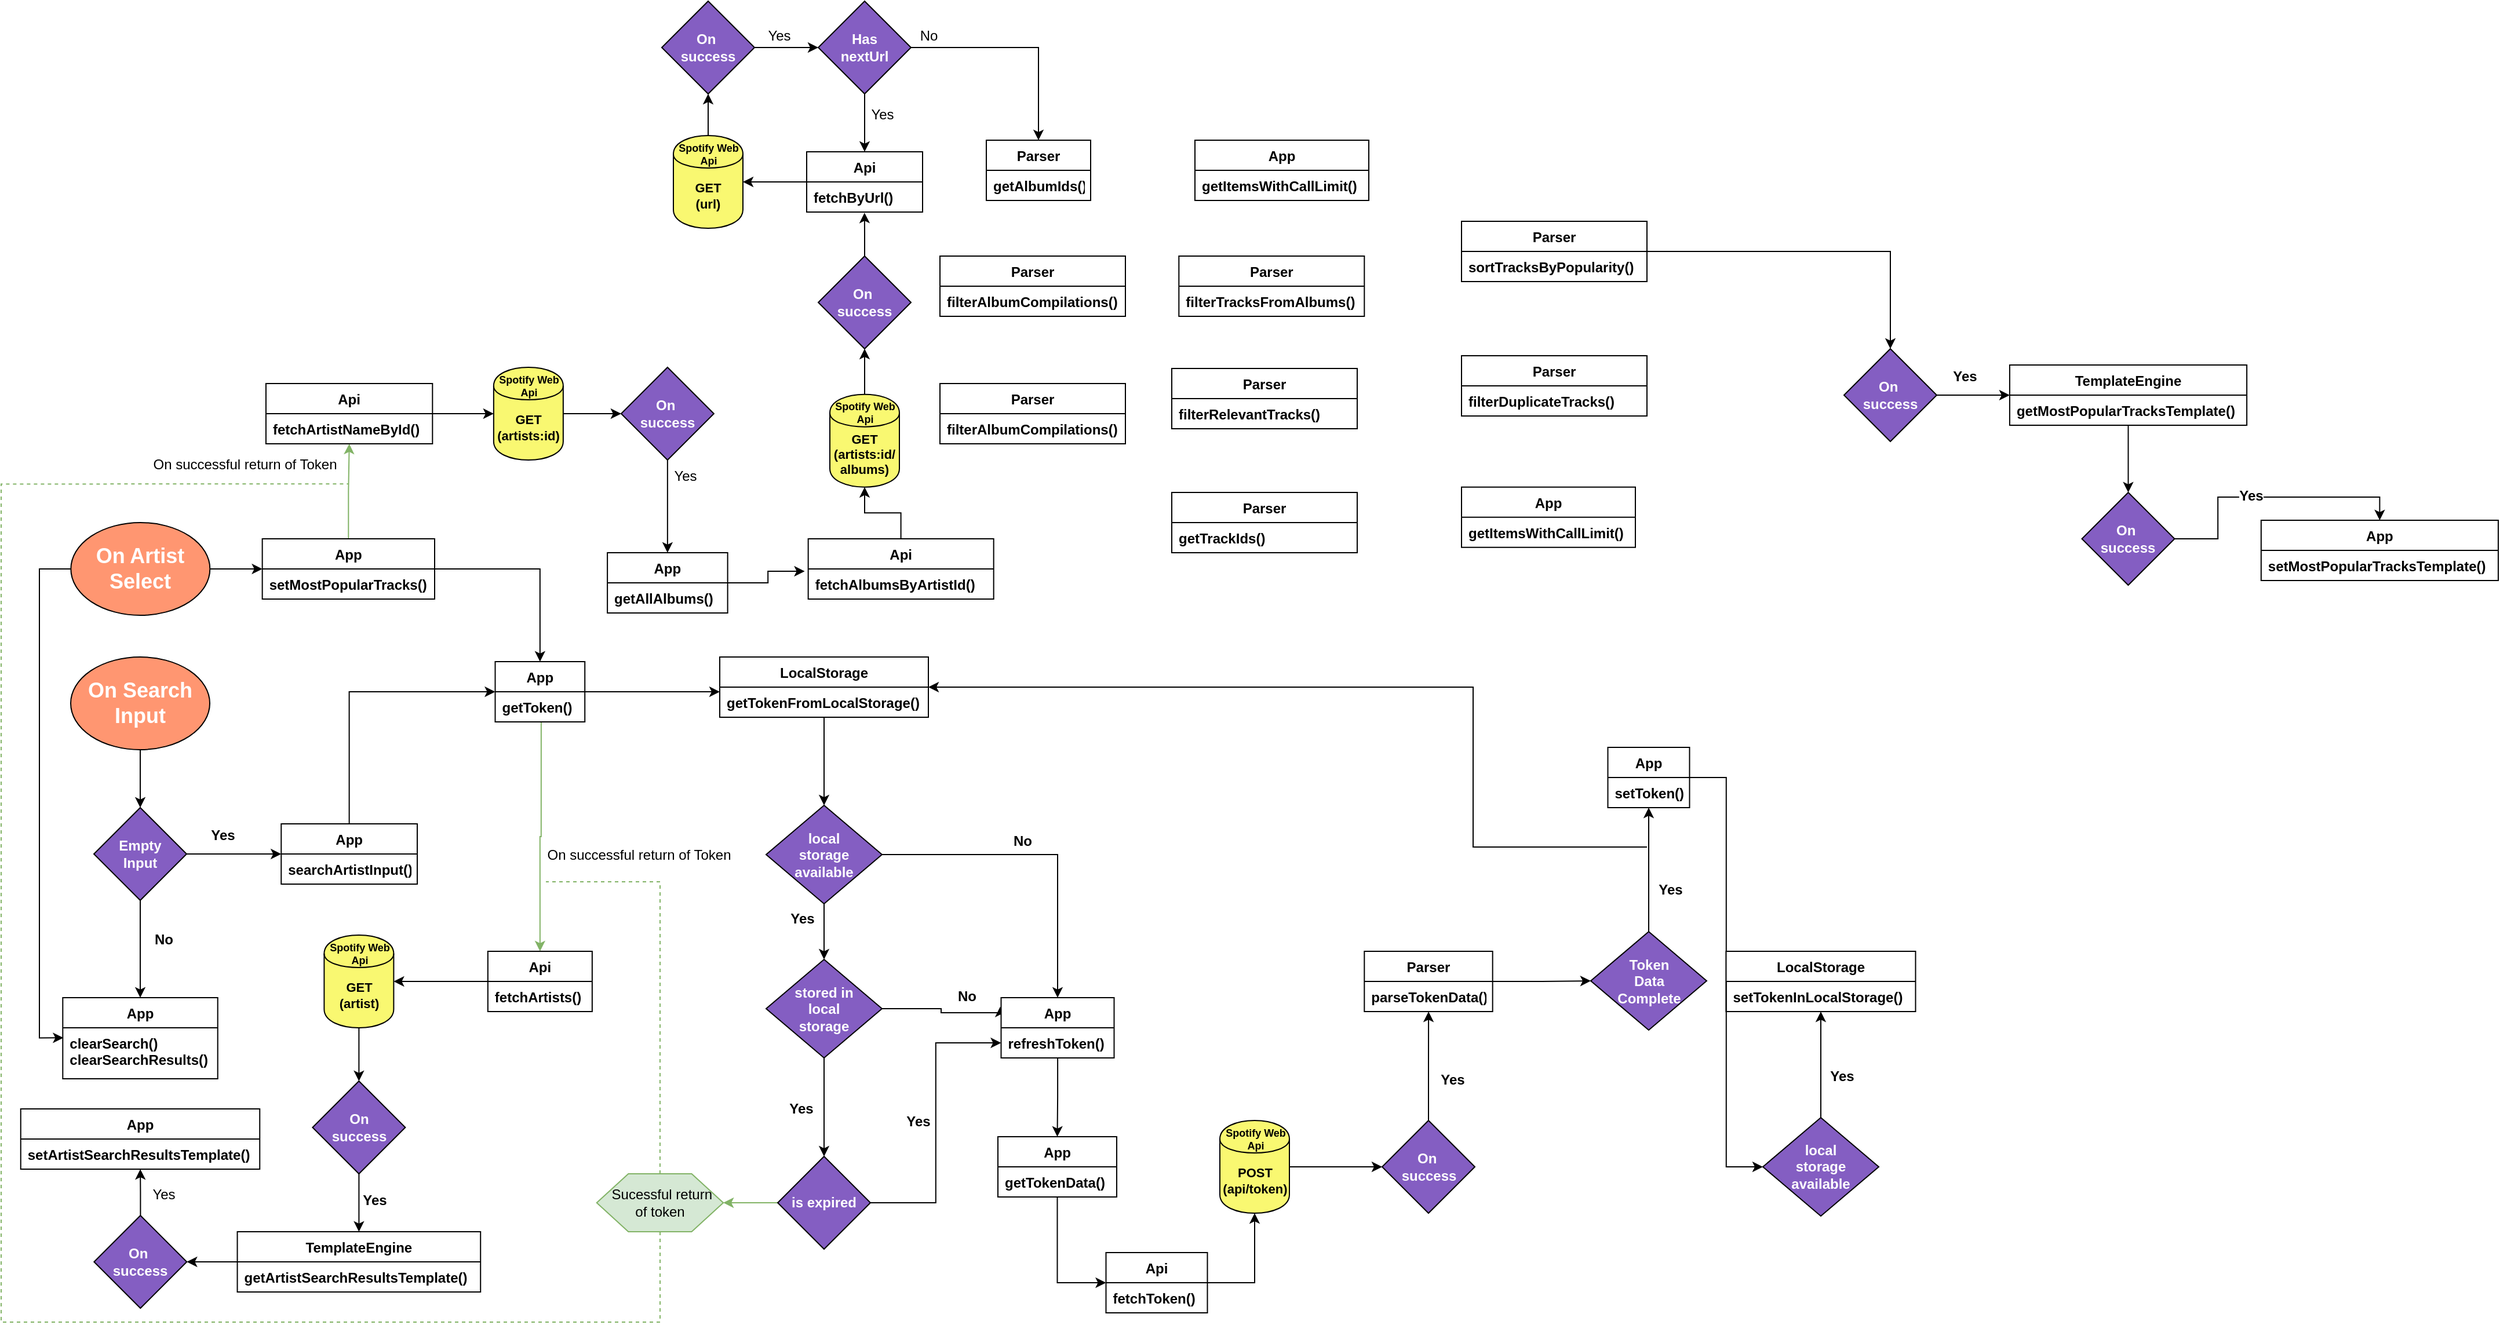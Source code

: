 <mxfile version="12.6.5" type="device"><diagram id="mv6KclyyqDFG-0ZnosBd" name="Page-1"><mxGraphModel dx="2562" dy="1694" grid="1" gridSize="10" guides="1" tooltips="1" connect="1" arrows="1" fold="1" page="1" pageScale="1" pageWidth="827" pageHeight="1169" math="0" shadow="0"><root><mxCell id="0"/><mxCell id="1" parent="0"/><mxCell id="2S54WZpM6YjUS_v5H6aU-25" style="edgeStyle=orthogonalEdgeStyle;rounded=0;orthogonalLoop=1;jettySize=auto;html=1;entryX=0.5;entryY=0;entryDx=0;entryDy=0;fontStyle=1" parent="1" source="2S54WZpM6YjUS_v5H6aU-4" target="2S54WZpM6YjUS_v5H6aU-6" edge="1"><mxGeometry relative="1" as="geometry"/></mxCell><mxCell id="_yx0vwJv1QH_WG4Sqojk-32" style="edgeStyle=orthogonalEdgeStyle;rounded=0;orthogonalLoop=1;jettySize=auto;html=1;startArrow=classic;startFill=1;endArrow=none;endFill=0;" edge="1" parent="1" source="2S54WZpM6YjUS_v5H6aU-4"><mxGeometry relative="1" as="geometry"><mxPoint x="230" y="310" as="targetPoint"/><Array as="points"><mxPoint x="80" y="172"/><mxPoint x="80" y="310"/><mxPoint x="230" y="310"/></Array></mxGeometry></mxCell><mxCell id="2S54WZpM6YjUS_v5H6aU-4" value="LocalStorage" style="swimlane;fontStyle=1;align=center;verticalAlign=top;childLayout=stackLayout;horizontal=1;startSize=26;horizontalStack=0;resizeParent=1;resizeParentMax=0;resizeLast=0;collapsible=1;marginBottom=0;" parent="1" vertex="1"><mxGeometry x="-570" y="146" width="180" height="52" as="geometry"/></mxCell><mxCell id="2S54WZpM6YjUS_v5H6aU-5" value="getTokenFromLocalStorage()" style="text;strokeColor=none;fillColor=none;align=left;verticalAlign=top;spacingLeft=4;spacingRight=4;overflow=hidden;rotatable=0;points=[[0,0.5],[1,0.5]];portConstraint=eastwest;fontStyle=1" parent="2S54WZpM6YjUS_v5H6aU-4" vertex="1"><mxGeometry y="26" width="180" height="26" as="geometry"/></mxCell><mxCell id="2S54WZpM6YjUS_v5H6aU-16" style="edgeStyle=orthogonalEdgeStyle;rounded=0;orthogonalLoop=1;jettySize=auto;html=1;entryX=0.5;entryY=0;entryDx=0;entryDy=0;exitX=1;exitY=0.5;exitDx=0;exitDy=0;fontStyle=1" parent="1" source="2S54WZpM6YjUS_v5H6aU-6" target="2S54WZpM6YjUS_v5H6aU-14" edge="1"><mxGeometry relative="1" as="geometry"/></mxCell><mxCell id="2S54WZpM6YjUS_v5H6aU-17" value="No" style="text;html=1;align=center;verticalAlign=middle;resizable=0;points=[];labelBackgroundColor=#ffffff;fontStyle=1" parent="2S54WZpM6YjUS_v5H6aU-16" vertex="1" connectable="0"><mxGeometry x="-0.201" y="1" relative="1" as="geometry"><mxPoint x="10.51" y="-10.53" as="offset"/></mxGeometry></mxCell><mxCell id="2S54WZpM6YjUS_v5H6aU-18" style="edgeStyle=orthogonalEdgeStyle;rounded=0;orthogonalLoop=1;jettySize=auto;html=1;entryX=0.5;entryY=0;entryDx=0;entryDy=0;fontStyle=1" parent="1" source="2S54WZpM6YjUS_v5H6aU-6" target="2S54WZpM6YjUS_v5H6aU-7" edge="1"><mxGeometry relative="1" as="geometry"/></mxCell><mxCell id="2S54WZpM6YjUS_v5H6aU-19" value="Yes" style="text;html=1;align=center;verticalAlign=middle;resizable=0;points=[];labelBackgroundColor=#ffffff;fontStyle=1" parent="2S54WZpM6YjUS_v5H6aU-18" vertex="1" connectable="0"><mxGeometry x="0.246" y="-1" relative="1" as="geometry"><mxPoint x="-18.33" y="-17" as="offset"/></mxGeometry></mxCell><mxCell id="2S54WZpM6YjUS_v5H6aU-6" value="local &lt;br&gt;storage &lt;br&gt;available" style="rhombus;whiteSpace=wrap;html=1;fillColor=#845EC2;fontColor=#FFFFFF;fontStyle=1" parent="1" vertex="1"><mxGeometry x="-530" y="274" width="100" height="85" as="geometry"/></mxCell><mxCell id="2S54WZpM6YjUS_v5H6aU-13" style="edgeStyle=orthogonalEdgeStyle;rounded=0;orthogonalLoop=1;jettySize=auto;html=1;entryX=0.5;entryY=0;entryDx=0;entryDy=0;fontStyle=1" parent="1" source="2S54WZpM6YjUS_v5H6aU-7" target="2S54WZpM6YjUS_v5H6aU-11" edge="1"><mxGeometry relative="1" as="geometry"/></mxCell><mxCell id="2S54WZpM6YjUS_v5H6aU-20" value="Yes" style="text;html=1;align=center;verticalAlign=middle;resizable=0;points=[];labelBackgroundColor=#ffffff;fontStyle=1" parent="2S54WZpM6YjUS_v5H6aU-13" vertex="1" connectable="0"><mxGeometry x="0.204" relative="1" as="geometry"><mxPoint x="-20" y="-7.5" as="offset"/></mxGeometry></mxCell><mxCell id="2S54WZpM6YjUS_v5H6aU-21" style="edgeStyle=orthogonalEdgeStyle;rounded=0;orthogonalLoop=1;jettySize=auto;html=1;exitX=1;exitY=0.5;exitDx=0;exitDy=0;entryX=-0.008;entryY=0.148;entryDx=0;entryDy=0;fontStyle=1;entryPerimeter=0;" parent="1" source="2S54WZpM6YjUS_v5H6aU-7" target="2S54WZpM6YjUS_v5H6aU-14" edge="1"><mxGeometry relative="1" as="geometry"><Array as="points"><mxPoint x="-379" y="450"/><mxPoint x="-379" y="453"/><mxPoint x="-328" y="453"/></Array></mxGeometry></mxCell><mxCell id="2S54WZpM6YjUS_v5H6aU-22" value="No" style="text;html=1;align=center;verticalAlign=middle;resizable=0;points=[];labelBackgroundColor=#ffffff;fontStyle=1" parent="2S54WZpM6YjUS_v5H6aU-21" vertex="1" connectable="0"><mxGeometry x="0.172" y="1" relative="1" as="geometry"><mxPoint x="11.5" y="-13" as="offset"/></mxGeometry></mxCell><mxCell id="2S54WZpM6YjUS_v5H6aU-7" value="stored in&lt;br&gt;local&lt;br&gt;storage" style="rhombus;whiteSpace=wrap;html=1;fillColor=#845EC2;fontColor=#FFFFFF;fontStyle=1" parent="1" vertex="1"><mxGeometry x="-530" y="407" width="100" height="85" as="geometry"/></mxCell><mxCell id="2S54WZpM6YjUS_v5H6aU-23" style="edgeStyle=orthogonalEdgeStyle;rounded=0;orthogonalLoop=1;jettySize=auto;html=1;entryX=0;entryY=0.5;entryDx=0;entryDy=0;exitX=1;exitY=0.5;exitDx=0;exitDy=0;fontStyle=1" parent="1" source="2S54WZpM6YjUS_v5H6aU-11" target="2S54WZpM6YjUS_v5H6aU-15" edge="1"><mxGeometry relative="1" as="geometry"/></mxCell><mxCell id="2S54WZpM6YjUS_v5H6aU-24" value="Yes" style="text;html=1;align=center;verticalAlign=middle;resizable=0;points=[];labelBackgroundColor=#ffffff;fontStyle=1" parent="2S54WZpM6YjUS_v5H6aU-23" vertex="1" connectable="0"><mxGeometry x="-0.097" y="-2" relative="1" as="geometry"><mxPoint x="-18" y="-13.24" as="offset"/></mxGeometry></mxCell><mxCell id="_yx0vwJv1QH_WG4Sqojk-9" style="edgeStyle=orthogonalEdgeStyle;rounded=0;orthogonalLoop=1;jettySize=auto;html=1;entryX=1;entryY=0.5;entryDx=0;entryDy=0;fillColor=#d5e8d4;strokeColor=#82b366;" edge="1" parent="1" source="2S54WZpM6YjUS_v5H6aU-11" target="_yx0vwJv1QH_WG4Sqojk-8"><mxGeometry relative="1" as="geometry"/></mxCell><mxCell id="2S54WZpM6YjUS_v5H6aU-11" value="is expired" style="rhombus;whiteSpace=wrap;html=1;fillColor=#845EC2;fontColor=#FFFFFF;fontStyle=1" parent="1" vertex="1"><mxGeometry x="-520" y="577" width="80" height="80" as="geometry"/></mxCell><mxCell id="2S54WZpM6YjUS_v5H6aU-28" style="edgeStyle=orthogonalEdgeStyle;rounded=0;orthogonalLoop=1;jettySize=auto;html=1;entryX=0.5;entryY=0;entryDx=0;entryDy=0;fontStyle=1" parent="1" source="2S54WZpM6YjUS_v5H6aU-14" target="2S54WZpM6YjUS_v5H6aU-26" edge="1"><mxGeometry relative="1" as="geometry"/></mxCell><mxCell id="2S54WZpM6YjUS_v5H6aU-14" value="App" style="swimlane;fontStyle=1;align=center;verticalAlign=top;childLayout=stackLayout;horizontal=1;startSize=26;horizontalStack=0;resizeParent=1;resizeParentMax=0;resizeLast=0;collapsible=1;marginBottom=0;" parent="1" vertex="1"><mxGeometry x="-327.25" y="440" width="97.5" height="52" as="geometry"/></mxCell><mxCell id="2S54WZpM6YjUS_v5H6aU-15" value="refreshToken()" style="text;strokeColor=none;fillColor=none;align=left;verticalAlign=top;spacingLeft=4;spacingRight=4;overflow=hidden;rotatable=0;points=[[0,0.5],[1,0.5]];portConstraint=eastwest;fontStyle=1" parent="2S54WZpM6YjUS_v5H6aU-14" vertex="1"><mxGeometry y="26" width="97.5" height="26" as="geometry"/></mxCell><mxCell id="_yx0vwJv1QH_WG4Sqojk-12" style="edgeStyle=orthogonalEdgeStyle;rounded=0;orthogonalLoop=1;jettySize=auto;html=1;entryX=0;entryY=0.5;entryDx=0;entryDy=0;" edge="1" parent="1" source="2S54WZpM6YjUS_v5H6aU-26" target="_yx0vwJv1QH_WG4Sqojk-10"><mxGeometry relative="1" as="geometry"/></mxCell><mxCell id="2S54WZpM6YjUS_v5H6aU-26" value="App" style="swimlane;fontStyle=1;align=center;verticalAlign=top;childLayout=stackLayout;horizontal=1;startSize=26;horizontalStack=0;resizeParent=1;resizeParentMax=0;resizeLast=0;collapsible=1;marginBottom=0;" parent="1" vertex="1"><mxGeometry x="-330" y="560" width="102.5" height="52" as="geometry"/></mxCell><mxCell id="2S54WZpM6YjUS_v5H6aU-27" value="getTokenData()" style="text;strokeColor=none;fillColor=none;align=left;verticalAlign=top;spacingLeft=4;spacingRight=4;overflow=hidden;rotatable=0;points=[[0,0.5],[1,0.5]];portConstraint=eastwest;fontStyle=1" parent="2S54WZpM6YjUS_v5H6aU-26" vertex="1"><mxGeometry y="26" width="102.5" height="26" as="geometry"/></mxCell><mxCell id="2S54WZpM6YjUS_v5H6aU-32" style="edgeStyle=orthogonalEdgeStyle;rounded=0;orthogonalLoop=1;jettySize=auto;html=1;entryX=0;entryY=0.5;entryDx=0;entryDy=0;fontStyle=1" parent="1" source="2S54WZpM6YjUS_v5H6aU-29" target="2S54WZpM6YjUS_v5H6aU-31" edge="1"><mxGeometry relative="1" as="geometry"/></mxCell><mxCell id="2S54WZpM6YjUS_v5H6aU-29" value="&lt;font style=&quot;font-size: 11px;&quot;&gt;&lt;font style=&quot;line-height: 90%; font-size: 11px;&quot;&gt;&lt;font style=&quot;font-size: 11px;&quot;&gt;POST (api/&lt;/font&gt;&lt;/font&gt;&lt;font style=&quot;line-height: 90%; font-size: 11px;&quot;&gt;token&lt;/font&gt;&lt;/font&gt;&lt;font style=&quot;line-height: 90%; font-size: 11px;&quot;&gt;&lt;font style=&quot;font-size: 11px;&quot;&gt;)&lt;/font&gt;&lt;br style=&quot;font-size: 11px;&quot;&gt;&lt;/font&gt;" style="shape=cylinder;whiteSpace=wrap;html=1;boundedLbl=1;backgroundOutline=1;verticalAlign=middle;spacing=2;fillColor=#F9F871;fontStyle=1;fontSize=11;" parent="1" vertex="1"><mxGeometry x="-138.5" y="546" width="60" height="80" as="geometry"/></mxCell><mxCell id="2S54WZpM6YjUS_v5H6aU-35" style="edgeStyle=orthogonalEdgeStyle;rounded=0;orthogonalLoop=1;jettySize=auto;html=1;fontStyle=1" parent="1" source="2S54WZpM6YjUS_v5H6aU-31" target="2S54WZpM6YjUS_v5H6aU-33" edge="1"><mxGeometry relative="1" as="geometry"/></mxCell><mxCell id="2S54WZpM6YjUS_v5H6aU-41" value="Yes" style="text;html=1;align=center;verticalAlign=middle;resizable=0;points=[];labelBackgroundColor=#ffffff;fontStyle=1" parent="2S54WZpM6YjUS_v5H6aU-35" vertex="1" connectable="0"><mxGeometry x="0.001" y="-13" relative="1" as="geometry"><mxPoint x="6.92" y="11.42" as="offset"/></mxGeometry></mxCell><mxCell id="2S54WZpM6YjUS_v5H6aU-31" value="On&amp;nbsp;&lt;br&gt;success" style="rhombus;whiteSpace=wrap;html=1;fillColor=#845EC2;fontColor=#FFFFFF;fontStyle=1" parent="1" vertex="1"><mxGeometry x="1.5" y="546" width="80" height="80" as="geometry"/></mxCell><mxCell id="2S54WZpM6YjUS_v5H6aU-40" style="edgeStyle=orthogonalEdgeStyle;rounded=0;orthogonalLoop=1;jettySize=auto;html=1;entryX=0;entryY=0.5;entryDx=0;entryDy=0;fontStyle=1" parent="1" source="2S54WZpM6YjUS_v5H6aU-33" target="2S54WZpM6YjUS_v5H6aU-39" edge="1"><mxGeometry relative="1" as="geometry"/></mxCell><mxCell id="2S54WZpM6YjUS_v5H6aU-33" value="Parser" style="swimlane;fontStyle=1;align=center;verticalAlign=top;childLayout=stackLayout;horizontal=1;startSize=26;horizontalStack=0;resizeParent=1;resizeParentMax=0;resizeLast=0;collapsible=1;marginBottom=0;" parent="1" vertex="1"><mxGeometry x="-13.84" y="400" width="110.67" height="52" as="geometry"/></mxCell><mxCell id="2S54WZpM6YjUS_v5H6aU-34" value="parseTokenData()" style="text;strokeColor=none;fillColor=none;align=left;verticalAlign=top;spacingLeft=4;spacingRight=4;overflow=hidden;rotatable=0;points=[[0,0.5],[1,0.5]];portConstraint=eastwest;fontStyle=1" parent="2S54WZpM6YjUS_v5H6aU-33" vertex="1"><mxGeometry y="26" width="110.67" height="26" as="geometry"/></mxCell><mxCell id="2S54WZpM6YjUS_v5H6aU-44" style="edgeStyle=orthogonalEdgeStyle;rounded=0;orthogonalLoop=1;jettySize=auto;html=1;entryX=0.5;entryY=1;entryDx=0;entryDy=0;fontStyle=1;" parent="1" source="2S54WZpM6YjUS_v5H6aU-39" target="2S54WZpM6YjUS_v5H6aU-42" edge="1"><mxGeometry relative="1" as="geometry"/></mxCell><mxCell id="2S54WZpM6YjUS_v5H6aU-46" value="Yes" style="text;html=1;align=center;verticalAlign=middle;resizable=0;points=[];labelBackgroundColor=#ffffff;fontStyle=1" parent="2S54WZpM6YjUS_v5H6aU-44" vertex="1" connectable="0"><mxGeometry x="0.18" y="2" relative="1" as="geometry"><mxPoint x="20.5" y="26.33" as="offset"/></mxGeometry></mxCell><mxCell id="2S54WZpM6YjUS_v5H6aU-39" value="Token&lt;br&gt;Data&lt;br&gt;Complete" style="rhombus;whiteSpace=wrap;html=1;fillColor=#845EC2;fontColor=#FFFFFF;fontStyle=1" parent="1" vertex="1"><mxGeometry x="181.5" y="383" width="100" height="85" as="geometry"/></mxCell><mxCell id="_yx0vwJv1QH_WG4Sqojk-21" style="edgeStyle=orthogonalEdgeStyle;rounded=0;orthogonalLoop=1;jettySize=auto;html=1;entryX=0;entryY=0.5;entryDx=0;entryDy=0;" edge="1" parent="1" source="2S54WZpM6YjUS_v5H6aU-42" target="_yx0vwJv1QH_WG4Sqojk-20"><mxGeometry relative="1" as="geometry"/></mxCell><mxCell id="2S54WZpM6YjUS_v5H6aU-42" value="App" style="swimlane;fontStyle=1;align=center;verticalAlign=top;childLayout=stackLayout;horizontal=1;startSize=26;horizontalStack=0;resizeParent=1;resizeParentMax=0;resizeLast=0;collapsible=1;marginBottom=0;" parent="1" vertex="1"><mxGeometry x="196.25" y="224" width="70.5" height="52" as="geometry"/></mxCell><mxCell id="2S54WZpM6YjUS_v5H6aU-43" value="setToken()" style="text;strokeColor=none;fillColor=none;align=left;verticalAlign=top;spacingLeft=4;spacingRight=4;overflow=hidden;rotatable=0;points=[[0,0.5],[1,0.5]];portConstraint=eastwest;fontStyle=1" parent="2S54WZpM6YjUS_v5H6aU-42" vertex="1"><mxGeometry y="26" width="70.5" height="26" as="geometry"/></mxCell><mxCell id="2S54WZpM6YjUS_v5H6aU-67" style="edgeStyle=orthogonalEdgeStyle;rounded=0;orthogonalLoop=1;jettySize=auto;html=1;entryX=0.5;entryY=0;entryDx=0;entryDy=0;fontStyle=1" parent="1" source="2S54WZpM6YjUS_v5H6aU-47" target="2S54WZpM6YjUS_v5H6aU-48" edge="1"><mxGeometry relative="1" as="geometry"/></mxCell><mxCell id="2S54WZpM6YjUS_v5H6aU-47" value="On Search Input" style="ellipse;whiteSpace=wrap;html=1;fillColor=#FF9671;fontColor=#FFFFFF;fontStyle=1;fontSize=18;" parent="1" vertex="1"><mxGeometry x="-1130" y="146" width="120" height="80" as="geometry"/></mxCell><mxCell id="2S54WZpM6YjUS_v5H6aU-59" style="edgeStyle=orthogonalEdgeStyle;rounded=0;orthogonalLoop=1;jettySize=auto;html=1;fontStyle=1" parent="1" source="2S54WZpM6YjUS_v5H6aU-48" target="2S54WZpM6YjUS_v5H6aU-49" edge="1"><mxGeometry relative="1" as="geometry"/></mxCell><mxCell id="2S54WZpM6YjUS_v5H6aU-60" value="Yes" style="text;html=1;align=center;verticalAlign=middle;resizable=0;points=[];labelBackgroundColor=#ffffff;fontStyle=1" parent="2S54WZpM6YjUS_v5H6aU-59" vertex="1" connectable="0"><mxGeometry x="-0.248" y="-1" relative="1" as="geometry"><mxPoint y="-17" as="offset"/></mxGeometry></mxCell><mxCell id="2S54WZpM6YjUS_v5H6aU-63" style="edgeStyle=orthogonalEdgeStyle;rounded=0;orthogonalLoop=1;jettySize=auto;html=1;entryX=0.5;entryY=0;entryDx=0;entryDy=0;strokeWidth=1;fontStyle=1" parent="1" source="2S54WZpM6YjUS_v5H6aU-48" target="2S54WZpM6YjUS_v5H6aU-61" edge="1"><mxGeometry relative="1" as="geometry"/></mxCell><mxCell id="2S54WZpM6YjUS_v5H6aU-65" value="No" style="text;html=1;align=center;verticalAlign=middle;resizable=0;points=[];labelBackgroundColor=#ffffff;rotation=0;fontStyle=1" parent="2S54WZpM6YjUS_v5H6aU-63" vertex="1" connectable="0"><mxGeometry x="-0.23" y="-1" relative="1" as="geometry"><mxPoint x="20.99" y="1.43" as="offset"/></mxGeometry></mxCell><mxCell id="2S54WZpM6YjUS_v5H6aU-48" value="Empty&lt;br&gt;Input" style="rhombus;whiteSpace=wrap;html=1;fillColor=#845EC2;fontColor=#FFFFFF;fontStyle=1" parent="1" vertex="1"><mxGeometry x="-1110" y="276" width="80" height="80" as="geometry"/></mxCell><mxCell id="2S54WZpM6YjUS_v5H6aU-68" style="edgeStyle=orthogonalEdgeStyle;rounded=0;orthogonalLoop=1;jettySize=auto;html=1;entryX=0;entryY=0.5;entryDx=0;entryDy=0;fontStyle=1;exitX=0.5;exitY=0;exitDx=0;exitDy=0;" parent="1" source="2S54WZpM6YjUS_v5H6aU-49" target="_yx0vwJv1QH_WG4Sqojk-1" edge="1"><mxGeometry relative="1" as="geometry"><mxPoint x="-889.99" y="226.0" as="targetPoint"/></mxGeometry></mxCell><mxCell id="2S54WZpM6YjUS_v5H6aU-49" value="App" style="swimlane;fontStyle=1;align=center;verticalAlign=top;childLayout=stackLayout;horizontal=1;startSize=26;horizontalStack=0;resizeParent=1;resizeParentMax=0;resizeLast=0;collapsible=1;marginBottom=0;" parent="1" vertex="1"><mxGeometry x="-948.37" y="290" width="117.37" height="52" as="geometry"/></mxCell><mxCell id="2S54WZpM6YjUS_v5H6aU-50" value="searchArtistInput()" style="text;strokeColor=none;fillColor=none;align=left;verticalAlign=top;spacingLeft=4;spacingRight=4;overflow=hidden;rotatable=0;points=[[0,0.5],[1,0.5]];portConstraint=eastwest;fontStyle=1" parent="2S54WZpM6YjUS_v5H6aU-49" vertex="1"><mxGeometry y="26" width="117.37" height="26" as="geometry"/></mxCell><mxCell id="2S54WZpM6YjUS_v5H6aU-61" value="App" style="swimlane;fontStyle=1;align=center;verticalAlign=top;childLayout=stackLayout;horizontal=1;startSize=26;horizontalStack=0;resizeParent=1;resizeParentMax=0;resizeLast=0;collapsible=1;marginBottom=0;" parent="1" vertex="1"><mxGeometry x="-1136.84" y="440" width="133.69" height="70" as="geometry"/></mxCell><mxCell id="2S54WZpM6YjUS_v5H6aU-62" value="clearSearch()&#10;clearSearchResults()" style="text;strokeColor=none;fillColor=none;align=left;verticalAlign=top;spacingLeft=4;spacingRight=4;overflow=hidden;rotatable=0;points=[[0,0.5],[1,0.5]];portConstraint=eastwest;fontStyle=1" parent="2S54WZpM6YjUS_v5H6aU-61" vertex="1"><mxGeometry y="26" width="133.69" height="44" as="geometry"/></mxCell><mxCell id="2S54WZpM6YjUS_v5H6aU-88" style="edgeStyle=orthogonalEdgeStyle;rounded=0;orthogonalLoop=1;jettySize=auto;html=1;fontStyle=1" parent="1" source="2S54WZpM6YjUS_v5H6aU-69" target="2S54WZpM6YjUS_v5H6aU-85" edge="1"><mxGeometry relative="1" as="geometry"/></mxCell><mxCell id="_yx0vwJv1QH_WG4Sqojk-46" style="edgeStyle=orthogonalEdgeStyle;rounded=0;orthogonalLoop=1;jettySize=auto;html=1;entryX=0.004;entryY=0.197;entryDx=0;entryDy=0;entryPerimeter=0;startArrow=none;startFill=0;endArrow=classic;endFill=1;" edge="1" parent="1" source="2S54WZpM6YjUS_v5H6aU-69" target="2S54WZpM6YjUS_v5H6aU-62"><mxGeometry relative="1" as="geometry"><Array as="points"><mxPoint x="-1157" y="70"/><mxPoint x="-1157" y="475"/></Array></mxGeometry></mxCell><mxCell id="2S54WZpM6YjUS_v5H6aU-69" value="On Artist Select" style="ellipse;whiteSpace=wrap;html=1;fillColor=#FF9671;strokeColor=#000000;fontColor=#FFFFFF;fontStyle=1;fontSize=18;" parent="1" vertex="1"><mxGeometry x="-1129.84" y="30" width="120" height="80" as="geometry"/></mxCell><mxCell id="BJW-M2jZCZGashgSb98D-4" style="edgeStyle=orthogonalEdgeStyle;rounded=0;orthogonalLoop=1;jettySize=auto;html=1;fontSize=9;fontStyle=1;entryX=1;entryY=0.5;entryDx=0;entryDy=0;" parent="1" source="2S54WZpM6YjUS_v5H6aU-70" target="BJW-M2jZCZGashgSb98D-2" edge="1"><mxGeometry relative="1" as="geometry"><mxPoint x="-850" y="440" as="targetPoint"/></mxGeometry></mxCell><mxCell id="_yx0vwJv1QH_WG4Sqojk-33" style="edgeStyle=orthogonalEdgeStyle;rounded=0;orthogonalLoop=1;jettySize=auto;html=1;startArrow=classic;startFill=1;endArrow=none;endFill=0;fillColor=#d5e8d4;strokeColor=#82b366;entryX=0.513;entryY=1.006;entryDx=0;entryDy=0;entryPerimeter=0;exitX=0.5;exitY=0;exitDx=0;exitDy=0;" edge="1" parent="1" source="2S54WZpM6YjUS_v5H6aU-70" target="_yx0vwJv1QH_WG4Sqojk-2"><mxGeometry relative="1" as="geometry"><mxPoint x="-720" y="210" as="targetPoint"/></mxGeometry></mxCell><mxCell id="_yx0vwJv1QH_WG4Sqojk-34" value="On successful return of Token" style="text;html=1;align=center;verticalAlign=middle;resizable=0;points=[];labelBackgroundColor=#ffffff;" vertex="1" connectable="0" parent="_yx0vwJv1QH_WG4Sqojk-33"><mxGeometry x="0.771" y="-1" relative="1" as="geometry"><mxPoint x="83.07" y="91.33" as="offset"/></mxGeometry></mxCell><mxCell id="2S54WZpM6YjUS_v5H6aU-70" value="Api" style="swimlane;fontStyle=1;align=center;verticalAlign=top;childLayout=stackLayout;horizontal=1;startSize=26;horizontalStack=0;resizeParent=1;resizeParentMax=0;resizeLast=0;collapsible=1;marginBottom=0;" parent="1" vertex="1"><mxGeometry x="-770.07" y="400" width="90" height="52" as="geometry"/></mxCell><mxCell id="2S54WZpM6YjUS_v5H6aU-71" value="fetchArtists()" style="text;strokeColor=none;fillColor=none;align=left;verticalAlign=top;spacingLeft=4;spacingRight=4;overflow=hidden;rotatable=0;points=[[0,0.5],[1,0.5]];portConstraint=eastwest;fontStyle=1" parent="2S54WZpM6YjUS_v5H6aU-70" vertex="1"><mxGeometry y="26" width="90" height="26" as="geometry"/></mxCell><mxCell id="2S54WZpM6YjUS_v5H6aU-79" style="edgeStyle=orthogonalEdgeStyle;rounded=0;orthogonalLoop=1;jettySize=auto;html=1;fontStyle=1" parent="1" source="2S54WZpM6YjUS_v5H6aU-74" target="2S54WZpM6YjUS_v5H6aU-77" edge="1"><mxGeometry relative="1" as="geometry"/></mxCell><mxCell id="2S54WZpM6YjUS_v5H6aU-80" value="Yes" style="text;html=1;align=center;verticalAlign=middle;resizable=0;points=[];labelBackgroundColor=#ffffff;fontStyle=1" parent="2S54WZpM6YjUS_v5H6aU-79" vertex="1" connectable="0"><mxGeometry x="-0.223" y="1" relative="1" as="geometry"><mxPoint x="12.5" y="3.33" as="offset"/></mxGeometry></mxCell><mxCell id="2S54WZpM6YjUS_v5H6aU-74" value="On &lt;br&gt;success" style="rhombus;whiteSpace=wrap;html=1;fillColor=#845EC2;fontColor=#FFFFFF;fontStyle=1;verticalAlign=middle;" parent="1" vertex="1"><mxGeometry x="-921.31" y="512" width="80" height="80" as="geometry"/></mxCell><mxCell id="2S54WZpM6YjUS_v5H6aU-118" style="edgeStyle=orthogonalEdgeStyle;rounded=0;orthogonalLoop=1;jettySize=auto;html=1;entryX=1;entryY=0.5;entryDx=0;entryDy=0;fontStyle=1" parent="1" source="2S54WZpM6YjUS_v5H6aU-77" target="2S54WZpM6YjUS_v5H6aU-115" edge="1"><mxGeometry relative="1" as="geometry"/></mxCell><mxCell id="2S54WZpM6YjUS_v5H6aU-77" value="TemplateEngine" style="swimlane;fontStyle=1;align=center;verticalAlign=top;childLayout=stackLayout;horizontal=1;startSize=26;horizontalStack=0;resizeParent=1;resizeParentMax=0;resizeLast=0;collapsible=1;marginBottom=0;" parent="1" vertex="1"><mxGeometry x="-986.23" y="642" width="209.84" height="52" as="geometry"/></mxCell><mxCell id="2S54WZpM6YjUS_v5H6aU-78" value="getArtistSearchResultsTemplate()" style="text;strokeColor=none;fillColor=none;align=left;verticalAlign=top;spacingLeft=4;spacingRight=4;overflow=hidden;rotatable=0;points=[[0,0.5],[1,0.5]];portConstraint=eastwest;fontStyle=1" parent="2S54WZpM6YjUS_v5H6aU-77" vertex="1"><mxGeometry y="26" width="209.84" height="26" as="geometry"/></mxCell><mxCell id="2S54WZpM6YjUS_v5H6aU-93" style="edgeStyle=orthogonalEdgeStyle;rounded=0;orthogonalLoop=1;jettySize=auto;html=1;entryX=0.5;entryY=0;entryDx=0;entryDy=0;fontStyle=1" parent="1" source="2S54WZpM6YjUS_v5H6aU-85" target="_yx0vwJv1QH_WG4Sqojk-1" edge="1"><mxGeometry relative="1" as="geometry"><mxPoint x="-889.99" y="146.0" as="targetPoint"/></mxGeometry></mxCell><mxCell id="2S54WZpM6YjUS_v5H6aU-97" style="edgeStyle=orthogonalEdgeStyle;rounded=0;orthogonalLoop=1;jettySize=auto;html=1;fontStyle=1;fillColor=#d5e8d4;strokeColor=#82b366;" parent="1" source="2S54WZpM6YjUS_v5H6aU-85" target="2S54WZpM6YjUS_v5H6aU-94" edge="1"><mxGeometry relative="1" as="geometry"/></mxCell><mxCell id="2S54WZpM6YjUS_v5H6aU-98" value="&lt;span style=&quot;font-weight: 400&quot;&gt;On successful return of Token&lt;/span&gt;" style="text;html=1;align=center;verticalAlign=middle;resizable=0;points=[];labelBackgroundColor=#ffffff;fontStyle=1" parent="2S54WZpM6YjUS_v5H6aU-97" vertex="1" connectable="0"><mxGeometry x="-0.176" y="-2" relative="1" as="geometry"><mxPoint x="-91.67" y="-30.19" as="offset"/></mxGeometry></mxCell><mxCell id="2S54WZpM6YjUS_v5H6aU-85" value="App" style="swimlane;fontStyle=1;align=center;verticalAlign=top;childLayout=stackLayout;horizontal=1;startSize=26;horizontalStack=0;resizeParent=1;resizeParentMax=0;resizeLast=0;collapsible=1;marginBottom=0;" parent="1" vertex="1"><mxGeometry x="-964.68" y="44" width="148.68" height="52" as="geometry"/></mxCell><mxCell id="2S54WZpM6YjUS_v5H6aU-86" value="setMostPopularTracks()" style="text;strokeColor=none;fillColor=none;align=left;verticalAlign=top;spacingLeft=4;spacingRight=4;overflow=hidden;rotatable=0;points=[[0,0.5],[1,0.5]];portConstraint=eastwest;fontStyle=1" parent="2S54WZpM6YjUS_v5H6aU-85" vertex="1"><mxGeometry y="26" width="148.68" height="26" as="geometry"/></mxCell><mxCell id="BJW-M2jZCZGashgSb98D-8" style="edgeStyle=orthogonalEdgeStyle;rounded=0;orthogonalLoop=1;jettySize=auto;html=1;fontSize=9;fontStyle=1" parent="1" source="2S54WZpM6YjUS_v5H6aU-94" target="BJW-M2jZCZGashgSb98D-6" edge="1"><mxGeometry relative="1" as="geometry"/></mxCell><mxCell id="2S54WZpM6YjUS_v5H6aU-94" value="Api" style="swimlane;fontStyle=1;align=center;verticalAlign=top;childLayout=stackLayout;horizontal=1;startSize=26;horizontalStack=0;resizeParent=1;resizeParentMax=0;resizeLast=0;collapsible=1;marginBottom=0;" parent="1" vertex="1"><mxGeometry x="-961.53" y="-90" width="143.69" height="52" as="geometry"/></mxCell><mxCell id="2S54WZpM6YjUS_v5H6aU-95" value="fetchArtistNameById()" style="text;strokeColor=none;fillColor=none;align=left;verticalAlign=top;spacingLeft=4;spacingRight=4;overflow=hidden;rotatable=0;points=[[0,0.5],[1,0.5]];portConstraint=eastwest;fontStyle=1" parent="2S54WZpM6YjUS_v5H6aU-94" vertex="1"><mxGeometry y="26" width="143.69" height="26" as="geometry"/></mxCell><mxCell id="2S54WZpM6YjUS_v5H6aU-103" style="edgeStyle=orthogonalEdgeStyle;rounded=0;orthogonalLoop=1;jettySize=auto;html=1;fontStyle=1" parent="1" source="2S54WZpM6YjUS_v5H6aU-99" target="2S54WZpM6YjUS_v5H6aU-105" edge="1"><mxGeometry relative="1" as="geometry"><mxPoint x="623.75" y="-80" as="targetPoint"/></mxGeometry></mxCell><mxCell id="2S54WZpM6YjUS_v5H6aU-104" value="Yes" style="text;html=1;align=center;verticalAlign=middle;resizable=0;points=[];labelBackgroundColor=#ffffff;fontStyle=1" parent="2S54WZpM6YjUS_v5H6aU-103" vertex="1" connectable="0"><mxGeometry x="0.257" y="1" relative="1" as="geometry"><mxPoint x="-16.25" y="-15" as="offset"/></mxGeometry></mxCell><mxCell id="2S54WZpM6YjUS_v5H6aU-99" value="On&amp;nbsp;&lt;br&gt;success" style="rhombus;whiteSpace=wrap;html=1;fillColor=#845EC2;fontColor=#FFFFFF;fontStyle=1" parent="1" vertex="1"><mxGeometry x="400" y="-120.0" width="80" height="80" as="geometry"/></mxCell><mxCell id="2S54WZpM6YjUS_v5H6aU-112" style="edgeStyle=orthogonalEdgeStyle;rounded=0;orthogonalLoop=1;jettySize=auto;html=1;entryX=0.5;entryY=0;entryDx=0;entryDy=0;fontStyle=1" parent="1" source="2S54WZpM6YjUS_v5H6aU-105" target="2S54WZpM6YjUS_v5H6aU-107" edge="1"><mxGeometry relative="1" as="geometry"/></mxCell><mxCell id="2S54WZpM6YjUS_v5H6aU-105" value="TemplateEngine" style="swimlane;fontStyle=1;align=center;verticalAlign=top;childLayout=stackLayout;horizontal=1;startSize=26;horizontalStack=0;resizeParent=1;resizeParentMax=0;resizeLast=0;collapsible=1;marginBottom=0;" parent="1" vertex="1"><mxGeometry x="542.96" y="-106" width="204.59" height="52" as="geometry"/></mxCell><mxCell id="2S54WZpM6YjUS_v5H6aU-106" value="getMostPopularTracksTemplate()" style="text;strokeColor=none;fillColor=none;align=left;verticalAlign=top;spacingLeft=4;spacingRight=4;overflow=hidden;rotatable=0;points=[[0,0.5],[1,0.5]];portConstraint=eastwest;fontStyle=1" parent="2S54WZpM6YjUS_v5H6aU-105" vertex="1"><mxGeometry y="26" width="204.59" height="26" as="geometry"/></mxCell><mxCell id="2S54WZpM6YjUS_v5H6aU-110" style="edgeStyle=orthogonalEdgeStyle;rounded=0;orthogonalLoop=1;jettySize=auto;html=1;entryX=0.5;entryY=0;entryDx=0;entryDy=0;fontStyle=1" parent="1" source="2S54WZpM6YjUS_v5H6aU-107" target="2S54WZpM6YjUS_v5H6aU-108" edge="1"><mxGeometry relative="1" as="geometry"/></mxCell><mxCell id="2S54WZpM6YjUS_v5H6aU-111" value="Yes" style="text;html=1;align=center;verticalAlign=middle;resizable=0;points=[];labelBackgroundColor=#ffffff;fontStyle=1" parent="2S54WZpM6YjUS_v5H6aU-110" vertex="1" connectable="0"><mxGeometry x="-0.283" y="1" relative="1" as="geometry"><mxPoint x="17.5" as="offset"/></mxGeometry></mxCell><mxCell id="2S54WZpM6YjUS_v5H6aU-107" value="On&amp;nbsp;&lt;br&gt;success" style="rhombus;whiteSpace=wrap;html=1;fillColor=#845EC2;fontColor=#FFFFFF;fontStyle=1" parent="1" vertex="1"><mxGeometry x="605.25" y="4.0" width="80" height="80" as="geometry"/></mxCell><mxCell id="2S54WZpM6YjUS_v5H6aU-108" value="App" style="swimlane;fontStyle=1;align=center;verticalAlign=top;childLayout=stackLayout;horizontal=1;startSize=26;horizontalStack=0;resizeParent=1;resizeParentMax=0;resizeLast=0;collapsible=1;marginBottom=0;" parent="1" vertex="1"><mxGeometry x="759.91" y="28" width="204.59" height="52" as="geometry"/></mxCell><mxCell id="2S54WZpM6YjUS_v5H6aU-109" value="setMostPopularTracksTemplate()" style="text;strokeColor=none;fillColor=none;align=left;verticalAlign=top;spacingLeft=4;spacingRight=4;overflow=hidden;rotatable=0;points=[[0,0.5],[1,0.5]];portConstraint=eastwest;fontStyle=1" parent="2S54WZpM6YjUS_v5H6aU-108" vertex="1"><mxGeometry y="26" width="204.59" height="26" as="geometry"/></mxCell><mxCell id="_yx0vwJv1QH_WG4Sqojk-41" style="edgeStyle=orthogonalEdgeStyle;rounded=0;orthogonalLoop=1;jettySize=auto;html=1;startArrow=none;startFill=0;endArrow=classic;endFill=1;" edge="1" parent="1" source="2S54WZpM6YjUS_v5H6aU-115" target="2S54WZpM6YjUS_v5H6aU-116"><mxGeometry relative="1" as="geometry"/></mxCell><mxCell id="_yx0vwJv1QH_WG4Sqojk-42" value="Yes" style="text;html=1;align=center;verticalAlign=middle;resizable=0;points=[];labelBackgroundColor=#ffffff;" vertex="1" connectable="0" parent="_yx0vwJv1QH_WG4Sqojk-41"><mxGeometry x="0.142" y="-1" relative="1" as="geometry"><mxPoint x="18.95" y="4.72" as="offset"/></mxGeometry></mxCell><mxCell id="2S54WZpM6YjUS_v5H6aU-115" value="On&amp;nbsp;&lt;br&gt;success" style="rhombus;whiteSpace=wrap;html=1;fontStyle=1;fillColor=#845EC2;fontColor=#FFFFFF;" parent="1" vertex="1"><mxGeometry x="-1109.84" y="628" width="80" height="80" as="geometry"/></mxCell><mxCell id="2S54WZpM6YjUS_v5H6aU-116" value="App" style="swimlane;fontStyle=1;align=center;verticalAlign=top;childLayout=stackLayout;horizontal=1;startSize=26;horizontalStack=0;resizeParent=1;resizeParentMax=0;resizeLast=0;collapsible=1;marginBottom=0;" parent="1" vertex="1"><mxGeometry x="-1173.13" y="536" width="206.25" height="52" as="geometry"/></mxCell><mxCell id="2S54WZpM6YjUS_v5H6aU-117" value="setArtistSearchResultsTemplate()" style="text;strokeColor=none;fillColor=none;align=left;verticalAlign=top;spacingLeft=4;spacingRight=4;overflow=hidden;rotatable=0;points=[[0,0.5],[1,0.5]];portConstraint=eastwest;fontStyle=1" parent="2S54WZpM6YjUS_v5H6aU-116" vertex="1"><mxGeometry y="26" width="206.25" height="26" as="geometry"/></mxCell><mxCell id="BJW-M2jZCZGashgSb98D-1" value="Spotify Web&lt;br style=&quot;font-size: 9px;&quot;&gt;Api" style="text;html=1;align=center;verticalAlign=middle;resizable=0;points=[];autosize=1;fontSize=9;fontStyle=1" parent="1" vertex="1"><mxGeometry x="-143.5" y="547" width="70" height="30" as="geometry"/></mxCell><mxCell id="BJW-M2jZCZGashgSb98D-5" style="edgeStyle=orthogonalEdgeStyle;rounded=0;orthogonalLoop=1;jettySize=auto;html=1;entryX=0.5;entryY=0;entryDx=0;entryDy=0;fontSize=9;fontStyle=1;exitX=0.5;exitY=1;exitDx=0;exitDy=0;" parent="1" source="BJW-M2jZCZGashgSb98D-2" target="2S54WZpM6YjUS_v5H6aU-74" edge="1"><mxGeometry relative="1" as="geometry"/></mxCell><mxCell id="BJW-M2jZCZGashgSb98D-2" value="&lt;font style=&quot;font-size: 11px&quot;&gt;&lt;font style=&quot;line-height: 90% ; font-size: 11px&quot;&gt;&lt;font style=&quot;font-size: 11px&quot;&gt;GET&lt;br style=&quot;font-size: 11px&quot;&gt;(&lt;/font&gt;&lt;/font&gt;&lt;font style=&quot;line-height: 90% ; font-size: 11px&quot;&gt;artist&lt;/font&gt;&lt;/font&gt;&lt;font style=&quot;line-height: 90% ; font-size: 11px&quot;&gt;&lt;font style=&quot;font-size: 11px&quot;&gt;)&lt;/font&gt;&lt;br style=&quot;font-size: 11px&quot;&gt;&lt;/font&gt;" style="shape=cylinder;whiteSpace=wrap;html=1;boundedLbl=1;backgroundOutline=1;verticalAlign=middle;spacing=2;fillColor=#F9F871;fontStyle=1;fontSize=11;" parent="1" vertex="1"><mxGeometry x="-911.31" y="386" width="60" height="80" as="geometry"/></mxCell><mxCell id="BJW-M2jZCZGashgSb98D-3" value="Spotify Web&lt;br style=&quot;font-size: 9px;&quot;&gt;Api" style="text;html=1;align=center;verticalAlign=middle;resizable=0;points=[];autosize=1;fontSize=9;fontStyle=1" parent="1" vertex="1"><mxGeometry x="-916.31" y="387" width="70" height="30" as="geometry"/></mxCell><mxCell id="_yx0vwJv1QH_WG4Sqojk-52" style="edgeStyle=orthogonalEdgeStyle;rounded=0;orthogonalLoop=1;jettySize=auto;html=1;entryX=0;entryY=0.5;entryDx=0;entryDy=0;startArrow=none;startFill=0;endArrow=classic;endFill=1;" edge="1" parent="1" source="BJW-M2jZCZGashgSb98D-6" target="_yx0vwJv1QH_WG4Sqojk-51"><mxGeometry relative="1" as="geometry"/></mxCell><mxCell id="BJW-M2jZCZGashgSb98D-6" value="&lt;font style=&quot;font-size: 11px&quot;&gt;&lt;font style=&quot;line-height: 90% ; font-size: 11px&quot;&gt;&lt;font style=&quot;font-size: 11px&quot;&gt;GET&lt;br style=&quot;font-size: 11px&quot;&gt;(&lt;/font&gt;&lt;/font&gt;&lt;font style=&quot;line-height: 90% ; font-size: 11px&quot;&gt;artists:id&lt;/font&gt;&lt;/font&gt;&lt;font style=&quot;line-height: 90% ; font-size: 11px&quot;&gt;&lt;font style=&quot;font-size: 11px&quot;&gt;)&lt;/font&gt;&lt;br style=&quot;font-size: 11px&quot;&gt;&lt;/font&gt;" style="shape=cylinder;whiteSpace=wrap;html=1;boundedLbl=1;backgroundOutline=1;verticalAlign=middle;spacing=2;fontSize=11;fillColor=#F9F871;fontStyle=1" parent="1" vertex="1"><mxGeometry x="-765.07" y="-104.0" width="60" height="80" as="geometry"/></mxCell><mxCell id="BJW-M2jZCZGashgSb98D-7" value="Spotify Web&lt;br style=&quot;font-size: 9px;&quot;&gt;Api" style="text;html=1;align=center;verticalAlign=middle;resizable=0;points=[];autosize=1;fontSize=9;fontStyle=1" parent="1" vertex="1"><mxGeometry x="-770.07" y="-103.0" width="70" height="30" as="geometry"/></mxCell><mxCell id="_yx0vwJv1QH_WG4Sqojk-6" style="edgeStyle=orthogonalEdgeStyle;rounded=0;orthogonalLoop=1;jettySize=auto;html=1;entryX=0;entryY=0.154;entryDx=0;entryDy=0;entryPerimeter=0;" edge="1" parent="1" source="_yx0vwJv1QH_WG4Sqojk-1" target="2S54WZpM6YjUS_v5H6aU-5"><mxGeometry relative="1" as="geometry"><mxPoint x="-630" y="280" as="targetPoint"/></mxGeometry></mxCell><mxCell id="_yx0vwJv1QH_WG4Sqojk-1" value="App" style="swimlane;fontStyle=1;align=center;verticalAlign=top;childLayout=stackLayout;horizontal=1;startSize=26;horizontalStack=0;resizeParent=1;resizeParentMax=0;resizeLast=0;collapsible=1;marginBottom=0;" vertex="1" parent="1"><mxGeometry x="-763.75" y="150" width="77.36" height="52" as="geometry"/></mxCell><mxCell id="_yx0vwJv1QH_WG4Sqojk-2" value="getToken()" style="text;strokeColor=none;fillColor=none;align=left;verticalAlign=top;spacingLeft=4;spacingRight=4;overflow=hidden;rotatable=0;points=[[0,0.5],[1,0.5]];portConstraint=eastwest;fontStyle=1" vertex="1" parent="_yx0vwJv1QH_WG4Sqojk-1"><mxGeometry y="26" width="77.36" height="26" as="geometry"/></mxCell><mxCell id="_yx0vwJv1QH_WG4Sqojk-36" style="edgeStyle=orthogonalEdgeStyle;rounded=0;orthogonalLoop=1;jettySize=auto;html=1;startArrow=none;startFill=0;endArrow=none;endFill=0;exitX=0.5;exitY=0;exitDx=0;exitDy=0;fillColor=#d5e8d4;strokeColor=#82b366;dashed=1;" edge="1" parent="1" source="_yx0vwJv1QH_WG4Sqojk-8"><mxGeometry relative="1" as="geometry"><mxPoint x="-720" y="340" as="targetPoint"/><Array as="points"><mxPoint x="-621" y="340"/></Array></mxGeometry></mxCell><mxCell id="_yx0vwJv1QH_WG4Sqojk-47" style="edgeStyle=orthogonalEdgeStyle;rounded=0;orthogonalLoop=1;jettySize=auto;html=1;startArrow=none;startFill=0;endArrow=none;endFill=0;fillColor=#d5e8d4;strokeColor=#82b366;dashed=1;" edge="1" parent="1" source="_yx0vwJv1QH_WG4Sqojk-8"><mxGeometry relative="1" as="geometry"><mxPoint x="-890" y="-3.339" as="targetPoint"/><Array as="points"><mxPoint x="-621" y="720"/><mxPoint x="-1190" y="720"/><mxPoint x="-1190" y="-3"/></Array></mxGeometry></mxCell><mxCell id="_yx0vwJv1QH_WG4Sqojk-8" value="&amp;nbsp;Sucessful return &lt;br&gt;of token" style="shape=hexagon;perimeter=hexagonPerimeter2;whiteSpace=wrap;html=1;fillColor=#d5e8d4;strokeColor=#82b366;" vertex="1" parent="1"><mxGeometry x="-676.15" y="592" width="109.21" height="50" as="geometry"/></mxCell><mxCell id="_yx0vwJv1QH_WG4Sqojk-13" style="edgeStyle=orthogonalEdgeStyle;rounded=0;orthogonalLoop=1;jettySize=auto;html=1;" edge="1" parent="1" source="_yx0vwJv1QH_WG4Sqojk-10" target="2S54WZpM6YjUS_v5H6aU-29"><mxGeometry relative="1" as="geometry"/></mxCell><mxCell id="_yx0vwJv1QH_WG4Sqojk-10" value="Api" style="swimlane;fontStyle=1;align=center;verticalAlign=top;childLayout=stackLayout;horizontal=1;startSize=26;horizontalStack=0;resizeParent=1;resizeParentMax=0;resizeLast=0;collapsible=1;marginBottom=0;" vertex="1" parent="1"><mxGeometry x="-236.75" y="660" width="87.5" height="52" as="geometry"/></mxCell><mxCell id="_yx0vwJv1QH_WG4Sqojk-11" value="fetchToken()" style="text;strokeColor=none;fillColor=none;align=left;verticalAlign=top;spacingLeft=4;spacingRight=4;overflow=hidden;rotatable=0;points=[[0,0.5],[1,0.5]];portConstraint=eastwest;fontStyle=1" vertex="1" parent="_yx0vwJv1QH_WG4Sqojk-10"><mxGeometry y="26" width="87.5" height="26" as="geometry"/></mxCell><mxCell id="_yx0vwJv1QH_WG4Sqojk-17" value="LocalStorage" style="swimlane;fontStyle=1;align=center;verticalAlign=top;childLayout=stackLayout;horizontal=1;startSize=26;horizontalStack=0;resizeParent=1;resizeParentMax=0;resizeLast=0;collapsible=1;marginBottom=0;" vertex="1" parent="1"><mxGeometry x="298.25" y="400" width="163.5" height="52" as="geometry"/></mxCell><mxCell id="_yx0vwJv1QH_WG4Sqojk-18" value="setTokenInLocalStorage()" style="text;strokeColor=none;fillColor=none;align=left;verticalAlign=top;spacingLeft=4;spacingRight=4;overflow=hidden;rotatable=0;points=[[0,0.5],[1,0.5]];portConstraint=eastwest;fontStyle=1" vertex="1" parent="_yx0vwJv1QH_WG4Sqojk-17"><mxGeometry y="26" width="163.5" height="26" as="geometry"/></mxCell><mxCell id="_yx0vwJv1QH_WG4Sqojk-22" style="edgeStyle=orthogonalEdgeStyle;rounded=0;orthogonalLoop=1;jettySize=auto;html=1;entryX=0.5;entryY=1;entryDx=0;entryDy=0;" edge="1" parent="1" source="_yx0vwJv1QH_WG4Sqojk-20" target="_yx0vwJv1QH_WG4Sqojk-17"><mxGeometry relative="1" as="geometry"/></mxCell><mxCell id="_yx0vwJv1QH_WG4Sqojk-20" value="local &lt;br&gt;storage &lt;br&gt;available" style="rhombus;whiteSpace=wrap;html=1;fillColor=#845EC2;fontColor=#FFFFFF;fontStyle=1" vertex="1" parent="1"><mxGeometry x="330" y="543.5" width="100" height="85" as="geometry"/></mxCell><mxCell id="_yx0vwJv1QH_WG4Sqojk-24" value="Yes" style="text;html=1;align=center;verticalAlign=middle;resizable=0;points=[];labelBackgroundColor=#ffffff;fontStyle=1" vertex="1" connectable="0" parent="1"><mxGeometry x="380.002" y="519.972" as="geometry"><mxPoint x="18" y="-11.83" as="offset"/></mxGeometry></mxCell><mxCell id="_yx0vwJv1QH_WG4Sqojk-55" style="edgeStyle=orthogonalEdgeStyle;rounded=0;orthogonalLoop=1;jettySize=auto;html=1;startArrow=none;startFill=0;endArrow=classic;endFill=1;entryX=0.5;entryY=0;entryDx=0;entryDy=0;" edge="1" parent="1" source="_yx0vwJv1QH_WG4Sqojk-51" target="_yx0vwJv1QH_WG4Sqojk-53"><mxGeometry relative="1" as="geometry"><mxPoint x="-535.07" y="-64" as="targetPoint"/></mxGeometry></mxCell><mxCell id="_yx0vwJv1QH_WG4Sqojk-57" value="Yes" style="text;html=1;align=center;verticalAlign=middle;resizable=0;points=[];labelBackgroundColor=#ffffff;" vertex="1" connectable="0" parent="_yx0vwJv1QH_WG4Sqojk-55"><mxGeometry x="-0.32" relative="1" as="geometry"><mxPoint x="15.07" y="-12.89" as="offset"/></mxGeometry></mxCell><mxCell id="_yx0vwJv1QH_WG4Sqojk-51" value="On&amp;nbsp;&lt;br&gt;success" style="rhombus;whiteSpace=wrap;html=1;fillColor=#845EC2;fontColor=#FFFFFF;fontStyle=1" vertex="1" parent="1"><mxGeometry x="-655.07" y="-104.0" width="80" height="80" as="geometry"/></mxCell><mxCell id="_yx0vwJv1QH_WG4Sqojk-91" style="edgeStyle=orthogonalEdgeStyle;rounded=0;orthogonalLoop=1;jettySize=auto;html=1;entryX=-0.019;entryY=0.078;entryDx=0;entryDy=0;entryPerimeter=0;startArrow=none;startFill=0;endArrow=classic;endFill=1;" edge="1" parent="1" source="_yx0vwJv1QH_WG4Sqojk-53" target="_yx0vwJv1QH_WG4Sqojk-90"><mxGeometry relative="1" as="geometry"/></mxCell><mxCell id="_yx0vwJv1QH_WG4Sqojk-53" value="App" style="swimlane;fontStyle=1;align=center;verticalAlign=top;childLayout=stackLayout;horizontal=1;startSize=26;horizontalStack=0;resizeParent=1;resizeParentMax=0;resizeLast=0;collapsible=1;marginBottom=0;" vertex="1" parent="1"><mxGeometry x="-666.94" y="56" width="103.75" height="52" as="geometry"/></mxCell><mxCell id="_yx0vwJv1QH_WG4Sqojk-54" value="getAllAlbums()" style="text;strokeColor=none;fillColor=none;align=left;verticalAlign=top;spacingLeft=4;spacingRight=4;overflow=hidden;rotatable=0;points=[[0,0.5],[1,0.5]];portConstraint=eastwest;fontStyle=1" vertex="1" parent="_yx0vwJv1QH_WG4Sqojk-53"><mxGeometry y="26" width="103.75" height="26" as="geometry"/></mxCell><mxCell id="_yx0vwJv1QH_WG4Sqojk-58" value="Parser" style="swimlane;fontStyle=1;align=center;verticalAlign=top;childLayout=stackLayout;horizontal=1;startSize=26;horizontalStack=0;resizeParent=1;resizeParentMax=0;resizeLast=0;collapsible=1;marginBottom=0;" vertex="1" parent="1"><mxGeometry x="-380" y="-90" width="160" height="52" as="geometry"/></mxCell><mxCell id="_yx0vwJv1QH_WG4Sqojk-59" value="filterAlbumCompilations()" style="text;strokeColor=none;fillColor=none;align=left;verticalAlign=top;spacingLeft=4;spacingRight=4;overflow=hidden;rotatable=0;points=[[0,0.5],[1,0.5]];portConstraint=eastwest;fontStyle=1" vertex="1" parent="_yx0vwJv1QH_WG4Sqojk-58"><mxGeometry y="26" width="160" height="26" as="geometry"/></mxCell><mxCell id="_yx0vwJv1QH_WG4Sqojk-63" value="Parser" style="swimlane;fontStyle=1;align=center;verticalAlign=top;childLayout=stackLayout;horizontal=1;startSize=26;horizontalStack=0;resizeParent=1;resizeParentMax=0;resizeLast=0;collapsible=1;marginBottom=0;" vertex="1" parent="1"><mxGeometry x="-380" y="-200" width="160" height="52" as="geometry"/></mxCell><mxCell id="_yx0vwJv1QH_WG4Sqojk-64" value="filterAlbumCompilations()" style="text;strokeColor=none;fillColor=none;align=left;verticalAlign=top;spacingLeft=4;spacingRight=4;overflow=hidden;rotatable=0;points=[[0,0.5],[1,0.5]];portConstraint=eastwest;fontStyle=1" vertex="1" parent="_yx0vwJv1QH_WG4Sqojk-63"><mxGeometry y="26" width="160" height="26" as="geometry"/></mxCell><mxCell id="_yx0vwJv1QH_WG4Sqojk-67" value="Parser" style="swimlane;fontStyle=1;align=center;verticalAlign=top;childLayout=stackLayout;horizontal=1;startSize=26;horizontalStack=0;resizeParent=1;resizeParentMax=0;resizeLast=0;collapsible=1;marginBottom=0;" vertex="1" parent="1"><mxGeometry x="-340" y="-300" width="90" height="52" as="geometry"/></mxCell><mxCell id="_yx0vwJv1QH_WG4Sqojk-68" value="getAlbumIds()" style="text;strokeColor=none;fillColor=none;align=left;verticalAlign=top;spacingLeft=4;spacingRight=4;overflow=hidden;rotatable=0;points=[[0,0.5],[1,0.5]];portConstraint=eastwest;fontStyle=1" vertex="1" parent="_yx0vwJv1QH_WG4Sqojk-67"><mxGeometry y="26" width="90" height="26" as="geometry"/></mxCell><mxCell id="_yx0vwJv1QH_WG4Sqojk-69" value="App" style="swimlane;fontStyle=1;align=center;verticalAlign=top;childLayout=stackLayout;horizontal=1;startSize=26;horizontalStack=0;resizeParent=1;resizeParentMax=0;resizeLast=0;collapsible=1;marginBottom=0;" vertex="1" parent="1"><mxGeometry x="-160" y="-300" width="150" height="52" as="geometry"/></mxCell><mxCell id="_yx0vwJv1QH_WG4Sqojk-70" value="getItemsWithCallLimit()" style="text;strokeColor=none;fillColor=none;align=left;verticalAlign=top;spacingLeft=4;spacingRight=4;overflow=hidden;rotatable=0;points=[[0,0.5],[1,0.5]];portConstraint=eastwest;fontStyle=1" vertex="1" parent="_yx0vwJv1QH_WG4Sqojk-69"><mxGeometry y="26" width="150" height="26" as="geometry"/></mxCell><mxCell id="_yx0vwJv1QH_WG4Sqojk-76" value="Parser" style="swimlane;fontStyle=1;align=center;verticalAlign=top;childLayout=stackLayout;horizontal=1;startSize=26;horizontalStack=0;resizeParent=1;resizeParentMax=0;resizeLast=0;collapsible=1;marginBottom=0;" vertex="1" parent="1"><mxGeometry x="-173.84" y="-200" width="160" height="52" as="geometry"/></mxCell><mxCell id="_yx0vwJv1QH_WG4Sqojk-77" value="filterTracksFromAlbums()" style="text;strokeColor=none;fillColor=none;align=left;verticalAlign=top;spacingLeft=4;spacingRight=4;overflow=hidden;rotatable=0;points=[[0,0.5],[1,0.5]];portConstraint=eastwest;fontStyle=1" vertex="1" parent="_yx0vwJv1QH_WG4Sqojk-76"><mxGeometry y="26" width="160" height="26" as="geometry"/></mxCell><mxCell id="_yx0vwJv1QH_WG4Sqojk-78" value="Parser" style="swimlane;fontStyle=1;align=center;verticalAlign=top;childLayout=stackLayout;horizontal=1;startSize=26;horizontalStack=0;resizeParent=1;resizeParentMax=0;resizeLast=0;collapsible=1;marginBottom=0;" vertex="1" parent="1"><mxGeometry x="-180" y="-103" width="160" height="52" as="geometry"/></mxCell><mxCell id="_yx0vwJv1QH_WG4Sqojk-79" value="filterRelevantTracks()" style="text;strokeColor=none;fillColor=none;align=left;verticalAlign=top;spacingLeft=4;spacingRight=4;overflow=hidden;rotatable=0;points=[[0,0.5],[1,0.5]];portConstraint=eastwest;fontStyle=1" vertex="1" parent="_yx0vwJv1QH_WG4Sqojk-78"><mxGeometry y="26" width="160" height="26" as="geometry"/></mxCell><mxCell id="_yx0vwJv1QH_WG4Sqojk-80" value="Parser" style="swimlane;fontStyle=1;align=center;verticalAlign=top;childLayout=stackLayout;horizontal=1;startSize=26;horizontalStack=0;resizeParent=1;resizeParentMax=0;resizeLast=0;collapsible=1;marginBottom=0;" vertex="1" parent="1"><mxGeometry x="-180" y="4" width="160" height="52" as="geometry"/></mxCell><mxCell id="_yx0vwJv1QH_WG4Sqojk-81" value="getTrackIds()" style="text;strokeColor=none;fillColor=none;align=left;verticalAlign=top;spacingLeft=4;spacingRight=4;overflow=hidden;rotatable=0;points=[[0,0.5],[1,0.5]];portConstraint=eastwest;fontStyle=1" vertex="1" parent="_yx0vwJv1QH_WG4Sqojk-80"><mxGeometry y="26" width="160" height="26" as="geometry"/></mxCell><mxCell id="_yx0vwJv1QH_WG4Sqojk-82" value="App" style="swimlane;fontStyle=1;align=center;verticalAlign=top;childLayout=stackLayout;horizontal=1;startSize=26;horizontalStack=0;resizeParent=1;resizeParentMax=0;resizeLast=0;collapsible=1;marginBottom=0;" vertex="1" parent="1"><mxGeometry x="70" y="-0.67" width="150" height="52" as="geometry"/></mxCell><mxCell id="_yx0vwJv1QH_WG4Sqojk-83" value="getItemsWithCallLimit()" style="text;strokeColor=none;fillColor=none;align=left;verticalAlign=top;spacingLeft=4;spacingRight=4;overflow=hidden;rotatable=0;points=[[0,0.5],[1,0.5]];portConstraint=eastwest;fontStyle=1" vertex="1" parent="_yx0vwJv1QH_WG4Sqojk-82"><mxGeometry y="26" width="150" height="26" as="geometry"/></mxCell><mxCell id="_yx0vwJv1QH_WG4Sqojk-84" value="Parser" style="swimlane;fontStyle=1;align=center;verticalAlign=top;childLayout=stackLayout;horizontal=1;startSize=26;horizontalStack=0;resizeParent=1;resizeParentMax=0;resizeLast=0;collapsible=1;marginBottom=0;" vertex="1" parent="1"><mxGeometry x="70" y="-114" width="160" height="52" as="geometry"/></mxCell><mxCell id="_yx0vwJv1QH_WG4Sqojk-85" value="filterDuplicateTracks()" style="text;strokeColor=none;fillColor=none;align=left;verticalAlign=top;spacingLeft=4;spacingRight=4;overflow=hidden;rotatable=0;points=[[0,0.5],[1,0.5]];portConstraint=eastwest;fontStyle=1" vertex="1" parent="_yx0vwJv1QH_WG4Sqojk-84"><mxGeometry y="26" width="160" height="26" as="geometry"/></mxCell><mxCell id="_yx0vwJv1QH_WG4Sqojk-88" style="edgeStyle=orthogonalEdgeStyle;rounded=0;orthogonalLoop=1;jettySize=auto;html=1;entryX=0.5;entryY=0;entryDx=0;entryDy=0;startArrow=none;startFill=0;endArrow=classic;endFill=1;" edge="1" parent="1" source="_yx0vwJv1QH_WG4Sqojk-86" target="2S54WZpM6YjUS_v5H6aU-99"><mxGeometry relative="1" as="geometry"/></mxCell><mxCell id="_yx0vwJv1QH_WG4Sqojk-86" value="Parser" style="swimlane;fontStyle=1;align=center;verticalAlign=top;childLayout=stackLayout;horizontal=1;startSize=26;horizontalStack=0;resizeParent=1;resizeParentMax=0;resizeLast=0;collapsible=1;marginBottom=0;" vertex="1" parent="1"><mxGeometry x="70" y="-230" width="160" height="52" as="geometry"/></mxCell><mxCell id="_yx0vwJv1QH_WG4Sqojk-87" value="sortTracksByPopularity()" style="text;strokeColor=none;fillColor=none;align=left;verticalAlign=top;spacingLeft=4;spacingRight=4;overflow=hidden;rotatable=0;points=[[0,0.5],[1,0.5]];portConstraint=eastwest;fontStyle=1" vertex="1" parent="_yx0vwJv1QH_WG4Sqojk-86"><mxGeometry y="26" width="160" height="26" as="geometry"/></mxCell><mxCell id="_yx0vwJv1QH_WG4Sqojk-94" style="edgeStyle=orthogonalEdgeStyle;rounded=0;orthogonalLoop=1;jettySize=auto;html=1;entryX=0.5;entryY=1;entryDx=0;entryDy=0;startArrow=none;startFill=0;endArrow=classic;endFill=1;" edge="1" parent="1" source="_yx0vwJv1QH_WG4Sqojk-89" target="_yx0vwJv1QH_WG4Sqojk-92"><mxGeometry relative="1" as="geometry"/></mxCell><mxCell id="_yx0vwJv1QH_WG4Sqojk-89" value="Api" style="swimlane;fontStyle=1;align=center;verticalAlign=top;childLayout=stackLayout;horizontal=1;startSize=26;horizontalStack=0;resizeParent=1;resizeParentMax=0;resizeLast=0;collapsible=1;marginBottom=0;" vertex="1" parent="1"><mxGeometry x="-493.67" y="44" width="160" height="52" as="geometry"/></mxCell><mxCell id="_yx0vwJv1QH_WG4Sqojk-90" value="fetchAlbumsByArtistId()" style="text;strokeColor=none;fillColor=none;align=left;verticalAlign=top;spacingLeft=4;spacingRight=4;overflow=hidden;rotatable=0;points=[[0,0.5],[1,0.5]];portConstraint=eastwest;fontStyle=1" vertex="1" parent="_yx0vwJv1QH_WG4Sqojk-89"><mxGeometry y="26" width="160" height="26" as="geometry"/></mxCell><mxCell id="_yx0vwJv1QH_WG4Sqojk-96" style="edgeStyle=orthogonalEdgeStyle;rounded=0;orthogonalLoop=1;jettySize=auto;html=1;startArrow=none;startFill=0;endArrow=classic;endFill=1;" edge="1" parent="1" source="_yx0vwJv1QH_WG4Sqojk-92" target="_yx0vwJv1QH_WG4Sqojk-95"><mxGeometry relative="1" as="geometry"/></mxCell><mxCell id="_yx0vwJv1QH_WG4Sqojk-92" value="&lt;font style=&quot;font-size: 11px&quot;&gt;&lt;font style=&quot;line-height: 90% ; font-size: 11px&quot;&gt;&lt;font style=&quot;font-size: 11px&quot;&gt;GET&lt;br style=&quot;font-size: 11px&quot;&gt;(&lt;/font&gt;&lt;/font&gt;&lt;font style=&quot;line-height: 90% ; font-size: 11px&quot;&gt;artists:id/&lt;br&gt;&lt;/font&gt;&lt;/font&gt;&lt;font style=&quot;line-height: 90% ; font-size: 11px&quot;&gt;&lt;font style=&quot;font-size: 11px&quot;&gt;albums)&lt;/font&gt;&lt;br style=&quot;font-size: 11px&quot;&gt;&lt;/font&gt;" style="shape=cylinder;whiteSpace=wrap;html=1;boundedLbl=1;backgroundOutline=1;verticalAlign=middle;spacing=2;fontSize=11;fillColor=#F9F871;fontStyle=1" vertex="1" parent="1"><mxGeometry x="-475.0" y="-80.67" width="60" height="80" as="geometry"/></mxCell><mxCell id="_yx0vwJv1QH_WG4Sqojk-93" value="Spotify Web&lt;br style=&quot;font-size: 9px;&quot;&gt;Api" style="text;html=1;align=center;verticalAlign=middle;resizable=0;points=[];autosize=1;fontSize=9;fontStyle=1" vertex="1" parent="1"><mxGeometry x="-480.0" y="-79.67" width="70" height="30" as="geometry"/></mxCell><mxCell id="_yx0vwJv1QH_WG4Sqojk-117" style="edgeStyle=orthogonalEdgeStyle;rounded=0;orthogonalLoop=1;jettySize=auto;html=1;entryX=0.499;entryY=1.023;entryDx=0;entryDy=0;entryPerimeter=0;startArrow=none;startFill=0;endArrow=classic;endFill=1;" edge="1" parent="1" source="_yx0vwJv1QH_WG4Sqojk-95" target="_yx0vwJv1QH_WG4Sqojk-98"><mxGeometry relative="1" as="geometry"/></mxCell><mxCell id="_yx0vwJv1QH_WG4Sqojk-95" value="On&amp;nbsp;&lt;br&gt;success" style="rhombus;whiteSpace=wrap;html=1;fillColor=#845EC2;fontColor=#FFFFFF;fontStyle=1" vertex="1" parent="1"><mxGeometry x="-485.0" y="-200.0" width="80" height="80" as="geometry"/></mxCell><mxCell id="_yx0vwJv1QH_WG4Sqojk-112" style="edgeStyle=orthogonalEdgeStyle;rounded=0;orthogonalLoop=1;jettySize=auto;html=1;entryX=1;entryY=0.5;entryDx=0;entryDy=0;startArrow=none;startFill=0;endArrow=classic;endFill=1;" edge="1" parent="1" source="_yx0vwJv1QH_WG4Sqojk-97" target="_yx0vwJv1QH_WG4Sqojk-105"><mxGeometry relative="1" as="geometry"/></mxCell><mxCell id="_yx0vwJv1QH_WG4Sqojk-97" value="Api" style="swimlane;fontStyle=1;align=center;verticalAlign=top;childLayout=stackLayout;horizontal=1;startSize=26;horizontalStack=0;resizeParent=1;resizeParentMax=0;resizeLast=0;collapsible=1;marginBottom=0;" vertex="1" parent="1"><mxGeometry x="-495" y="-290" width="100" height="52" as="geometry"/></mxCell><mxCell id="_yx0vwJv1QH_WG4Sqojk-98" value="fetchByUrl()" style="text;strokeColor=none;fillColor=none;align=left;verticalAlign=top;spacingLeft=4;spacingRight=4;overflow=hidden;rotatable=0;points=[[0,0.5],[1,0.5]];portConstraint=eastwest;fontStyle=1" vertex="1" parent="_yx0vwJv1QH_WG4Sqojk-97"><mxGeometry y="26" width="100" height="26" as="geometry"/></mxCell><mxCell id="_yx0vwJv1QH_WG4Sqojk-104" style="edgeStyle=orthogonalEdgeStyle;rounded=0;orthogonalLoop=1;jettySize=auto;html=1;startArrow=none;startFill=0;endArrow=classic;endFill=1;" edge="1" parent="1" source="_yx0vwJv1QH_WG4Sqojk-105" target="_yx0vwJv1QH_WG4Sqojk-107"><mxGeometry relative="1" as="geometry"/></mxCell><mxCell id="_yx0vwJv1QH_WG4Sqojk-105" value="&lt;font style=&quot;font-size: 11px&quot;&gt;&lt;font style=&quot;line-height: 90% ; font-size: 11px&quot;&gt;&lt;font style=&quot;font-size: 11px&quot;&gt;GET&lt;br style=&quot;font-size: 11px&quot;&gt;(url&lt;/font&gt;&lt;/font&gt;&lt;/font&gt;&lt;font style=&quot;line-height: 90% ; font-size: 11px&quot;&gt;&lt;font style=&quot;font-size: 11px&quot;&gt;)&lt;/font&gt;&lt;br style=&quot;font-size: 11px&quot;&gt;&lt;/font&gt;" style="shape=cylinder;whiteSpace=wrap;html=1;boundedLbl=1;backgroundOutline=1;verticalAlign=middle;spacing=2;fontSize=11;fillColor=#F9F871;fontStyle=1" vertex="1" parent="1"><mxGeometry x="-610" y="-304.0" width="60" height="80" as="geometry"/></mxCell><mxCell id="_yx0vwJv1QH_WG4Sqojk-106" value="Spotify Web&lt;br style=&quot;font-size: 9px;&quot;&gt;Api" style="text;html=1;align=center;verticalAlign=middle;resizable=0;points=[];autosize=1;fontSize=9;fontStyle=1" vertex="1" parent="1"><mxGeometry x="-615" y="-303.0" width="70" height="30" as="geometry"/></mxCell><mxCell id="_yx0vwJv1QH_WG4Sqojk-110" style="edgeStyle=orthogonalEdgeStyle;rounded=0;orthogonalLoop=1;jettySize=auto;html=1;entryX=0;entryY=0.5;entryDx=0;entryDy=0;startArrow=none;startFill=0;endArrow=classic;endFill=1;" edge="1" parent="1" source="_yx0vwJv1QH_WG4Sqojk-107" target="_yx0vwJv1QH_WG4Sqojk-109"><mxGeometry relative="1" as="geometry"/></mxCell><mxCell id="_yx0vwJv1QH_WG4Sqojk-114" value="Yes" style="text;html=1;align=center;verticalAlign=middle;resizable=0;points=[];labelBackgroundColor=#ffffff;" vertex="1" connectable="0" parent="_yx0vwJv1QH_WG4Sqojk-110"><mxGeometry x="-0.231" relative="1" as="geometry"><mxPoint y="-10" as="offset"/></mxGeometry></mxCell><mxCell id="_yx0vwJv1QH_WG4Sqojk-107" value="On&amp;nbsp;&lt;br&gt;success" style="rhombus;whiteSpace=wrap;html=1;fillColor=#845EC2;fontColor=#FFFFFF;fontStyle=1" vertex="1" parent="1"><mxGeometry x="-620" y="-420" width="80" height="80" as="geometry"/></mxCell><mxCell id="_yx0vwJv1QH_WG4Sqojk-111" style="edgeStyle=orthogonalEdgeStyle;rounded=0;orthogonalLoop=1;jettySize=auto;html=1;entryX=0.5;entryY=0;entryDx=0;entryDy=0;startArrow=none;startFill=0;endArrow=classic;endFill=1;" edge="1" parent="1" source="_yx0vwJv1QH_WG4Sqojk-109" target="_yx0vwJv1QH_WG4Sqojk-97"><mxGeometry relative="1" as="geometry"/></mxCell><mxCell id="_yx0vwJv1QH_WG4Sqojk-113" value="Yes" style="text;html=1;align=center;verticalAlign=middle;resizable=0;points=[];labelBackgroundColor=#ffffff;" vertex="1" connectable="0" parent="_yx0vwJv1QH_WG4Sqojk-111"><mxGeometry x="-0.298" y="1" relative="1" as="geometry"><mxPoint x="14" as="offset"/></mxGeometry></mxCell><mxCell id="_yx0vwJv1QH_WG4Sqojk-115" style="edgeStyle=orthogonalEdgeStyle;rounded=0;orthogonalLoop=1;jettySize=auto;html=1;entryX=0.5;entryY=0;entryDx=0;entryDy=0;startArrow=none;startFill=0;endArrow=classic;endFill=1;" edge="1" parent="1" source="_yx0vwJv1QH_WG4Sqojk-109" target="_yx0vwJv1QH_WG4Sqojk-67"><mxGeometry relative="1" as="geometry"/></mxCell><mxCell id="_yx0vwJv1QH_WG4Sqojk-116" value="No" style="text;html=1;align=center;verticalAlign=middle;resizable=0;points=[];labelBackgroundColor=#ffffff;" vertex="1" connectable="0" parent="_yx0vwJv1QH_WG4Sqojk-115"><mxGeometry x="-0.83" y="2" relative="1" as="geometry"><mxPoint x="-1.19" y="-8" as="offset"/></mxGeometry></mxCell><mxCell id="_yx0vwJv1QH_WG4Sqojk-109" value="Has&lt;br&gt;nextUrl" style="rhombus;whiteSpace=wrap;html=1;fillColor=#845EC2;fontColor=#FFFFFF;fontStyle=1" vertex="1" parent="1"><mxGeometry x="-485" y="-420" width="80" height="80" as="geometry"/></mxCell></root></mxGraphModel></diagram></mxfile>